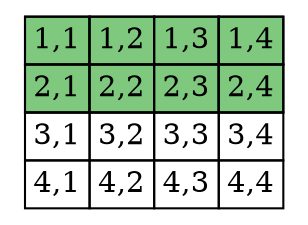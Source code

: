 graph title {
    node[shape=plaintext colorscheme=accent8 ];
    a[
        label=< <TABLE CELLBORDER="1" BORDER="0" CELLSPACING="0" CELLPADDING="3">
<tr>
<td bgcolor="1">1,1</td><td bgcolor="1">1,2</td><td bgcolor="1">1,3</td><td bgcolor="1">1,4</td></tr>
<tr>
<td bgcolor="1">2,1</td><td bgcolor="1">2,2</td><td bgcolor="1">2,3</td><td bgcolor="1">2,4</td></tr>
<tr>
<td>3,1</td><td>3,2</td><td>3,3</td><td>3,4</td></tr>
<tr>
<td>4,1</td><td>4,2</td><td>4,3</td><td>4,4</td></tr>
</TABLE> >
    ]
}
